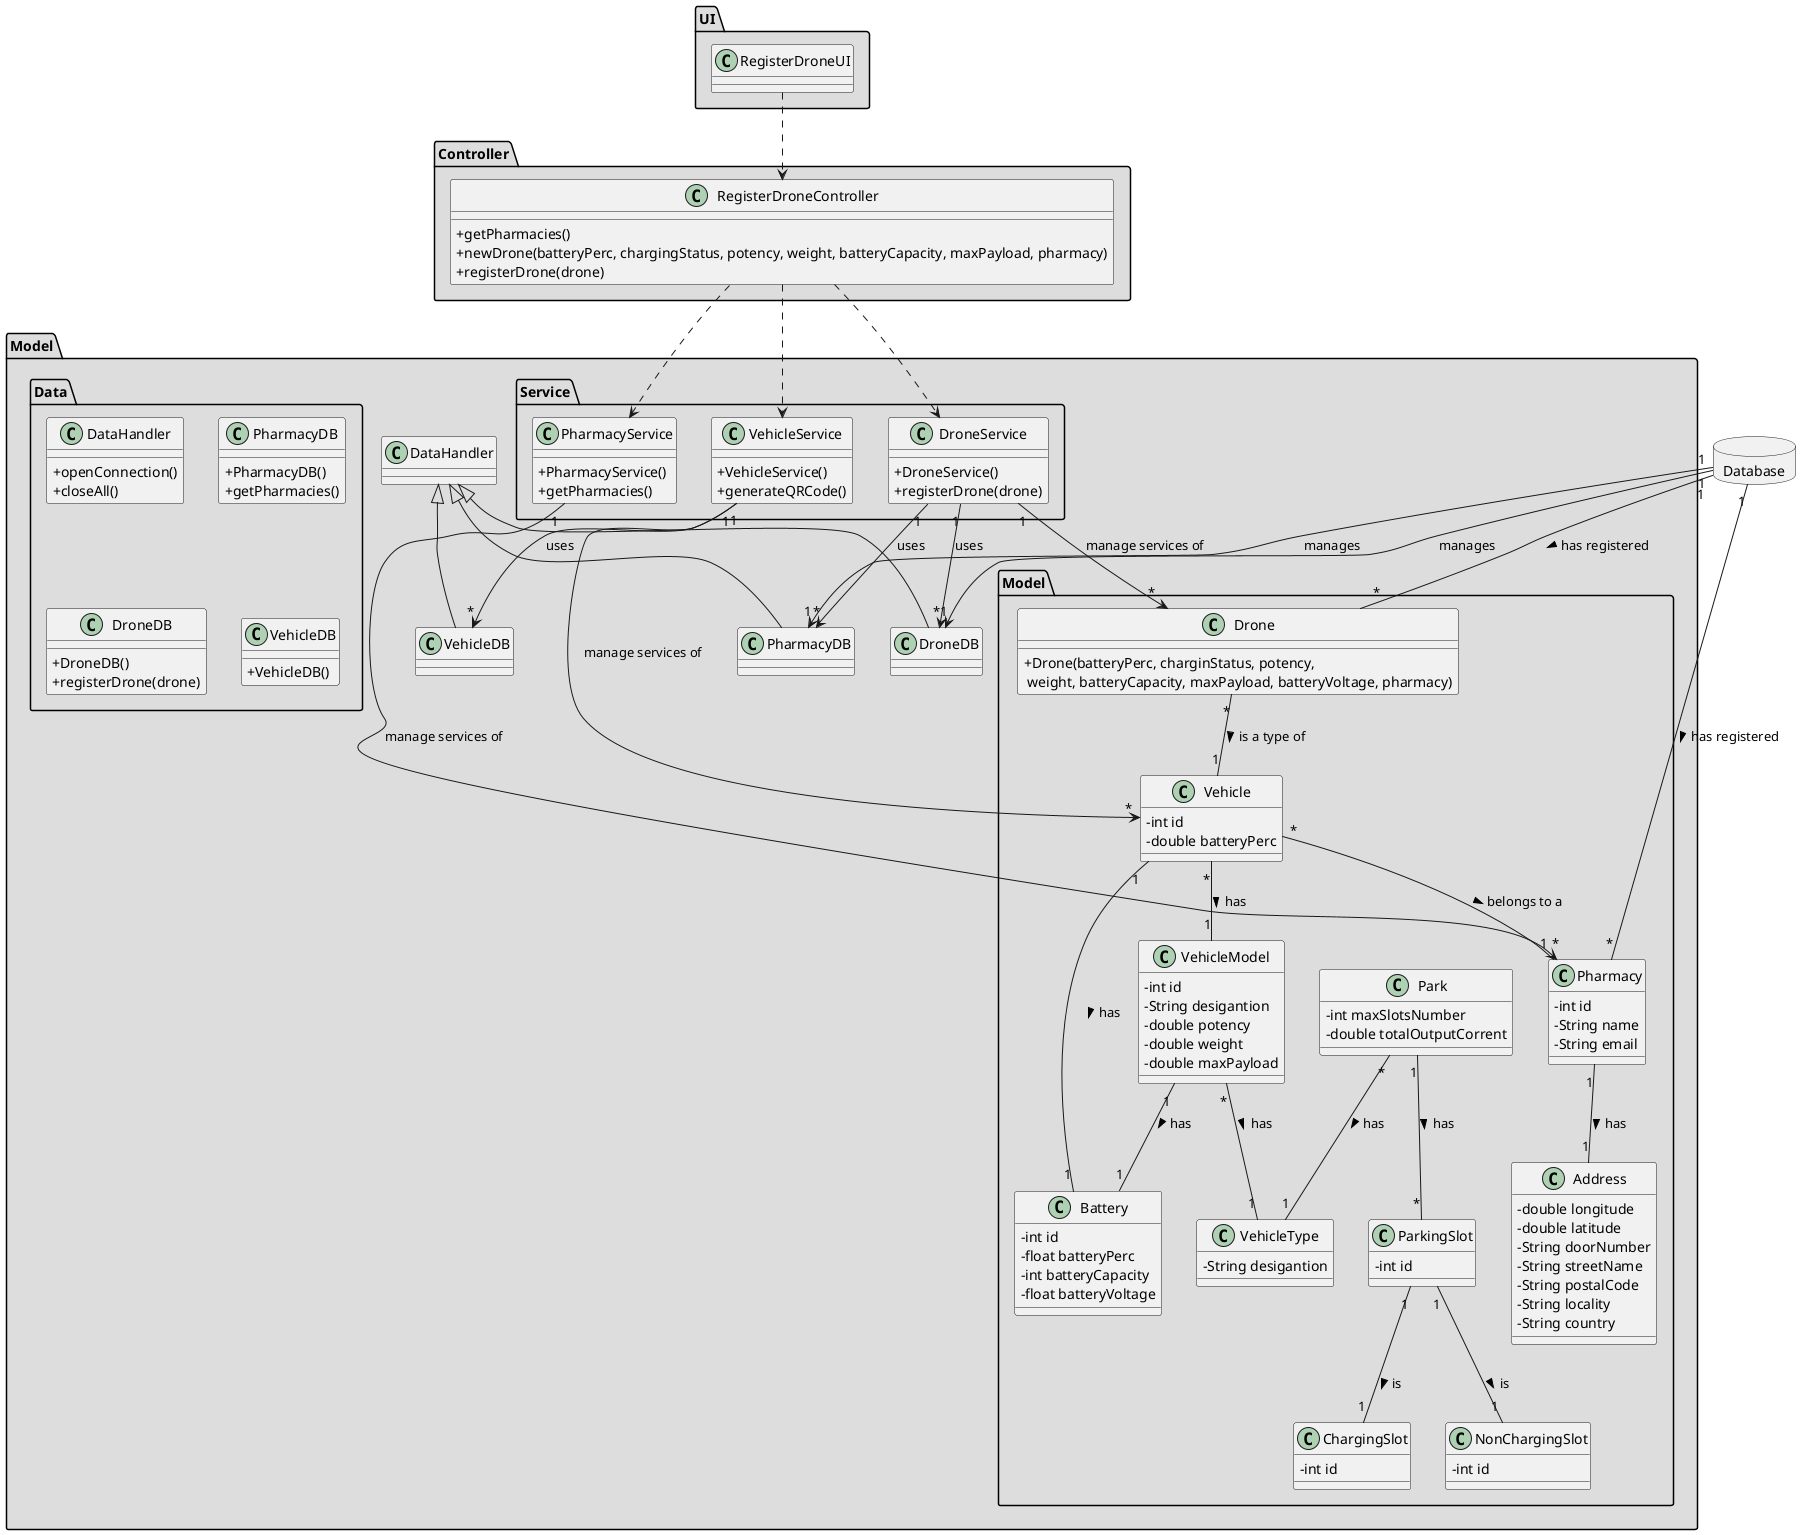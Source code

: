 @startuml
skinparam classAttributeIconSize 0

database Database {
}

package "UI" #DDDDDD {
class RegisterDroneUI{
}
}

package "Controller" #DDDDDD {
class RegisterDroneController{
+getPharmacies()
+newDrone(batteryPerc, chargingStatus, potency, weight, batteryCapacity, maxPayload, pharmacy)
+registerDrone(drone)
}
}


package "Model" #DDDDDD {
 package "Service" #DDDDDD {
  class PharmacyService{
      +PharmacyService()
      +getPharmacies()
  }

  class DroneService{
      +DroneService()
      +registerDrone(drone)
   }

  class VehicleService{
      +VehicleService()
      +generateQRCode()
   }
}

package "Model" #DDDDDD {
class Park{
-   int maxSlotsNumber
-   double totalOutputCorrent
}

class ChargingSlot{
-   int id
}

class NonChargingSlot{
-   int id
}

class ParkingSlot{
-   int id
}

class Drone{
  +Drone(batteryPerc, charginStatus, potency,\n weight, batteryCapacity, maxPayload, batteryVoltage, pharmacy)
}

class VehicleModel{
  -int id
  -String desigantion
  -double potency
  -double weight
  -double maxPayload
}

class VehicleType{
  -String desigantion
}

class Vehicle{
  -int id
  -double batteryPerc
}

class Battery{
  -int id
  -float batteryPerc
  -int batteryCapacity
  -float batteryVoltage
}

class Address{
  -double longitude
  -double latitude
  -String doorNumber
  -String streetName
  -String postalCode
  -String locality
  -String country
}

class Pharmacy {
  -int id
  -String name
-   String email
}
}


package "Data" #DDDDDD {
class DataHandler{
    +openConnection()
    +closeAll()
}
class PharmacyDB{
     +PharmacyDB()
     +getPharmacies()
 }

 class DroneDB{
     +DroneDB()
     +registerDrone(drone)
  }

 class VehicleDB{
     +VehicleDB()
  }
}

class PharmacyDB extends DataHandler
class DroneDB extends DataHandler
class VehicleDB extends DataHandler

RegisterDroneUI ..> RegisterDroneController
RegisterDroneController ..> PharmacyService
RegisterDroneController ..> DroneService
RegisterDroneController ..> VehicleService
Database "1" --> "1" PharmacyDB : manages
Database "1" --> "1" DroneDB : manages
DroneService "1" --> "*" PharmacyDB : uses
DroneService "1" --> "*" DroneDB : uses
VehicleService "1" --> "*" VehicleDB : uses
VehicleService "1" --> "*" Vehicle : manage services of
PharmacyService "1" --> "*" Pharmacy : manage services of
DroneService "1" --> "*" Drone : manage services of

Database "1" -- "*" Pharmacy : has registered >
Database "1" -- "*" Drone : has registered >

Vehicle "1" -- "1" Battery : has >
Vehicle "*" -- "1" Pharmacy : belongs to a >
Drone "*" -- "1" Vehicle : is a type of >
Vehicle "*" -- "1" VehicleModel : has >
Pharmacy "1" -- "1" Address : has >
Park "*" -- "1" VehicleType : has >
Park "1" -- "*" ParkingSlot : has >
ParkingSlot "1" -- "1" ChargingSlot : is >
ParkingSlot "1" -- "1" NonChargingSlot : is >
VehicleModel "1" -- "1" Battery : has >
VehicleModel "*" -- "1" VehicleType : has >

@enduml